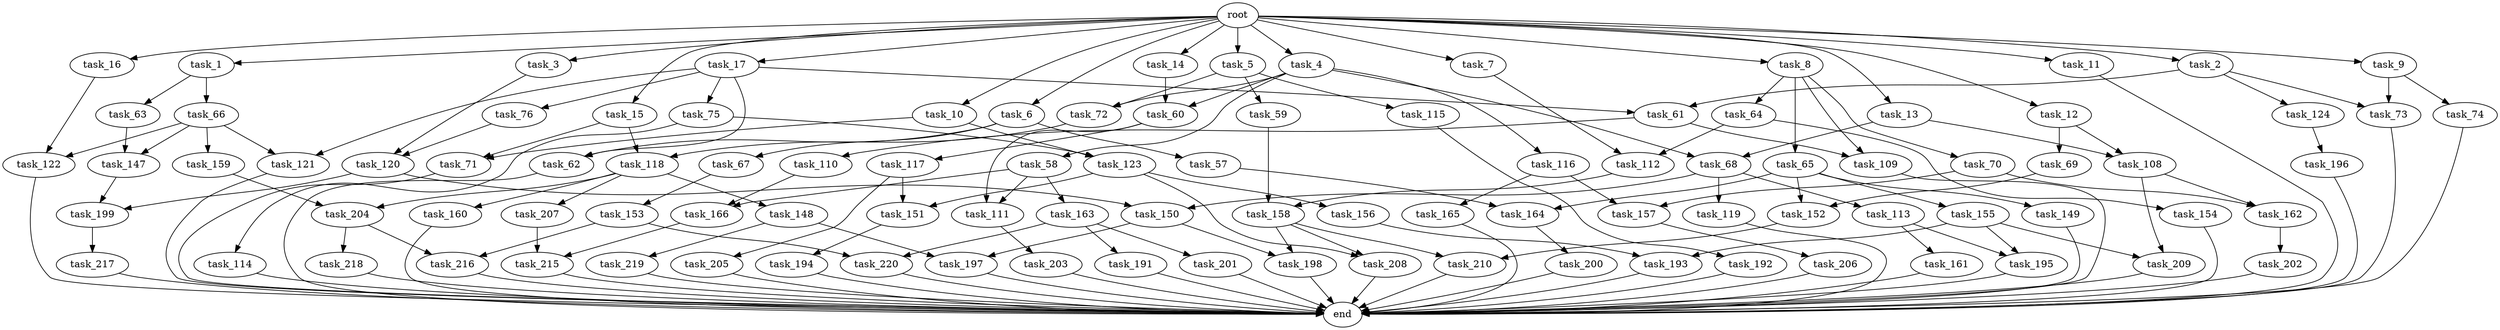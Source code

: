 digraph G {
  task_67 [size="69578470195.199997"];
  task_193 [size="111669149696.000000"];
  task_12 [size="102.400000"];
  task_201 [size="69578470195.199997"];
  task_5 [size="102.400000"];
  task_217 [size="85899345920.000000"];
  task_63 [size="85899345920.000000"];
  task_196 [size="7730941132.800000"];
  task_164 [size="44667659878.400002"];
  task_17 [size="102.400000"];
  task_2 [size="102.400000"];
  task_121 [size="89335319756.800003"];
  task_216 [size="93630287052.800003"];
  task_208 [size="61847529062.400002"];
  task_197 [size="111669149696.000000"];
  task_166 [size="21474836480.000000"];
  task_207 [size="69578470195.199997"];
  task_60 [size="171798691840.000000"];
  task_15 [size="102.400000"];
  task_163 [size="7730941132.800000"];
  task_58 [size="85899345920.000000"];
  task_11 [size="102.400000"];
  task_150 [size="34359738368.000000"];
  task_165 [size="7730941132.800000"];
  task_191 [size="69578470195.199997"];
  task_64 [size="13743895347.200001"];
  task_156 [size="30923764531.200001"];
  root [size="0.000000"];
  task_72 [size="89335319756.800003"];
  task_69 [size="54975581388.800003"];
  task_147 [size="155477816115.200012"];
  task_119 [size="3435973836.800000"];
  task_74 [size="21474836480.000000"];
  task_152 [size="27487790694.400002"];
  task_9 [size="102.400000"];
  task_114 [size="13743895347.200001"];
  task_8 [size="102.400000"];
  task_155 [size="13743895347.200001"];
  task_215 [size="62706522521.600006"];
  task_109 [size="99643241267.200012"];
  task_122 [size="93630287052.800003"];
  task_194 [size="85899345920.000000"];
  task_57 [size="69578470195.199997"];
  task_66 [size="85899345920.000000"];
  task_206 [size="13743895347.200001"];
  task_198 [size="73014444032.000000"];
  task_151 [size="44667659878.400002"];
  task_116 [size="85899345920.000000"];
  task_199 [size="85899345920.000000"];
  task_148 [size="69578470195.199997"];
  task_1 [size="102.400000"];
  task_3 [size="102.400000"];
  task_200 [size="69578470195.199997"];
  task_157 [size="49821620633.600006"];
  task_7 [size="102.400000"];
  task_75 [size="3435973836.800000"];
  task_220 [size="77309411328.000000"];
  task_149 [size="13743895347.200001"];
  task_4 [size="102.400000"];
  end [size="0.000000"];
  task_111 [size="93630287052.800003"];
  task_123 [size="44667659878.400002"];
  task_117 [size="85899345920.000000"];
  task_16 [size="102.400000"];
  task_68 [size="107374182400.000000"];
  task_159 [size="85899345920.000000"];
  task_154 [size="69578470195.199997"];
  task_6 [size="102.400000"];
  task_160 [size="69578470195.199997"];
  task_62 [size="73014444032.000000"];
  task_192 [size="30923764531.200001"];
  task_112 [size="83322365542.400009"];
  task_65 [size="13743895347.200001"];
  task_115 [size="3435973836.800000"];
  task_113 [size="3435973836.800000"];
  task_158 [size="11166914969.600000"];
  task_202 [size="21474836480.000000"];
  task_118 [size="15461882265.600000"];
  task_120 [size="155477816115.200012"];
  task_204 [size="73014444032.000000"];
  task_124 [size="54975581388.800003"];
  task_210 [size="34359738368.000000"];
  task_73 [size="76450417868.800003"];
  task_162 [size="111669149696.000000"];
  task_203 [size="85899345920.000000"];
  task_61 [size="58411555225.600006"];
  task_209 [size="139156940390.399994"];
  task_76 [size="3435973836.800000"];
  task_59 [size="3435973836.800000"];
  task_70 [size="13743895347.200001"];
  task_161 [size="7730941132.800000"];
  task_13 [size="102.400000"];
  task_218 [size="85899345920.000000"];
  task_219 [size="69578470195.199997"];
  task_71 [size="38654705664.000000"];
  task_10 [size="102.400000"];
  task_110 [size="85899345920.000000"];
  task_205 [size="13743895347.200001"];
  task_108 [size="76450417868.800003"];
  task_195 [size="77309411328.000000"];
  task_153 [size="7730941132.800000"];
  task_14 [size="102.400000"];

  task_67 -> task_153 [size="75497472.000000"];
  task_193 -> end [size="1.000000"];
  task_12 -> task_108 [size="536870912.000000"];
  task_12 -> task_69 [size="536870912.000000"];
  task_201 -> end [size="1.000000"];
  task_5 -> task_115 [size="33554432.000000"];
  task_5 -> task_59 [size="33554432.000000"];
  task_5 -> task_72 [size="33554432.000000"];
  task_217 -> end [size="1.000000"];
  task_63 -> task_147 [size="679477248.000000"];
  task_196 -> end [size="1.000000"];
  task_164 -> task_200 [size="679477248.000000"];
  task_17 -> task_61 [size="33554432.000000"];
  task_17 -> task_121 [size="33554432.000000"];
  task_17 -> task_62 [size="33554432.000000"];
  task_17 -> task_75 [size="33554432.000000"];
  task_17 -> task_76 [size="33554432.000000"];
  task_2 -> task_124 [size="536870912.000000"];
  task_2 -> task_61 [size="536870912.000000"];
  task_2 -> task_73 [size="536870912.000000"];
  task_121 -> end [size="1.000000"];
  task_216 -> end [size="1.000000"];
  task_208 -> end [size="1.000000"];
  task_197 -> end [size="1.000000"];
  task_166 -> task_215 [size="75497472.000000"];
  task_207 -> task_215 [size="536870912.000000"];
  task_60 -> task_111 [size="838860800.000000"];
  task_60 -> task_117 [size="838860800.000000"];
  task_15 -> task_118 [size="75497472.000000"];
  task_15 -> task_71 [size="75497472.000000"];
  task_163 -> task_220 [size="679477248.000000"];
  task_163 -> task_201 [size="679477248.000000"];
  task_163 -> task_191 [size="679477248.000000"];
  task_58 -> task_166 [size="75497472.000000"];
  task_58 -> task_111 [size="75497472.000000"];
  task_58 -> task_163 [size="75497472.000000"];
  task_11 -> end [size="1.000000"];
  task_150 -> task_197 [size="411041792.000000"];
  task_150 -> task_198 [size="411041792.000000"];
  task_165 -> end [size="1.000000"];
  task_191 -> end [size="1.000000"];
  task_64 -> task_112 [size="679477248.000000"];
  task_64 -> task_154 [size="679477248.000000"];
  task_156 -> task_193 [size="411041792.000000"];
  root -> task_7 [size="1.000000"];
  root -> task_8 [size="1.000000"];
  root -> task_12 [size="1.000000"];
  root -> task_4 [size="1.000000"];
  root -> task_1 [size="1.000000"];
  root -> task_3 [size="1.000000"];
  root -> task_16 [size="1.000000"];
  root -> task_5 [size="1.000000"];
  root -> task_10 [size="1.000000"];
  root -> task_6 [size="1.000000"];
  root -> task_17 [size="1.000000"];
  root -> task_9 [size="1.000000"];
  root -> task_11 [size="1.000000"];
  root -> task_2 [size="1.000000"];
  root -> task_13 [size="1.000000"];
  root -> task_14 [size="1.000000"];
  root -> task_15 [size="1.000000"];
  task_72 -> task_118 [size="75497472.000000"];
  task_69 -> task_152 [size="134217728.000000"];
  task_147 -> task_199 [size="536870912.000000"];
  task_119 -> end [size="1.000000"];
  task_74 -> end [size="1.000000"];
  task_152 -> task_210 [size="33554432.000000"];
  task_9 -> task_73 [size="209715200.000000"];
  task_9 -> task_74 [size="209715200.000000"];
  task_114 -> end [size="1.000000"];
  task_8 -> task_64 [size="134217728.000000"];
  task_8 -> task_65 [size="134217728.000000"];
  task_8 -> task_70 [size="134217728.000000"];
  task_8 -> task_109 [size="134217728.000000"];
  task_155 -> task_193 [size="679477248.000000"];
  task_155 -> task_195 [size="679477248.000000"];
  task_155 -> task_209 [size="679477248.000000"];
  task_215 -> end [size="1.000000"];
  task_109 -> end [size="1.000000"];
  task_122 -> end [size="1.000000"];
  task_194 -> end [size="1.000000"];
  task_57 -> task_164 [size="301989888.000000"];
  task_66 -> task_121 [size="838860800.000000"];
  task_66 -> task_147 [size="838860800.000000"];
  task_66 -> task_159 [size="838860800.000000"];
  task_66 -> task_122 [size="838860800.000000"];
  task_206 -> end [size="1.000000"];
  task_198 -> end [size="1.000000"];
  task_151 -> task_194 [size="838860800.000000"];
  task_116 -> task_157 [size="75497472.000000"];
  task_116 -> task_165 [size="75497472.000000"];
  task_199 -> task_217 [size="838860800.000000"];
  task_148 -> task_219 [size="679477248.000000"];
  task_148 -> task_197 [size="679477248.000000"];
  task_1 -> task_63 [size="838860800.000000"];
  task_1 -> task_66 [size="838860800.000000"];
  task_3 -> task_120 [size="838860800.000000"];
  task_200 -> end [size="1.000000"];
  task_157 -> task_206 [size="134217728.000000"];
  task_7 -> task_112 [size="134217728.000000"];
  task_75 -> task_123 [size="134217728.000000"];
  task_75 -> task_114 [size="134217728.000000"];
  task_220 -> end [size="1.000000"];
  task_149 -> end [size="1.000000"];
  task_4 -> task_116 [size="838860800.000000"];
  task_4 -> task_58 [size="838860800.000000"];
  task_4 -> task_72 [size="838860800.000000"];
  task_4 -> task_68 [size="838860800.000000"];
  task_4 -> task_60 [size="838860800.000000"];
  task_111 -> task_203 [size="838860800.000000"];
  task_123 -> task_156 [size="301989888.000000"];
  task_123 -> task_208 [size="301989888.000000"];
  task_123 -> task_151 [size="301989888.000000"];
  task_117 -> task_205 [size="134217728.000000"];
  task_117 -> task_151 [size="134217728.000000"];
  task_16 -> task_122 [size="75497472.000000"];
  task_68 -> task_119 [size="33554432.000000"];
  task_68 -> task_150 [size="33554432.000000"];
  task_68 -> task_113 [size="33554432.000000"];
  task_159 -> task_204 [size="33554432.000000"];
  task_154 -> end [size="1.000000"];
  task_6 -> task_67 [size="679477248.000000"];
  task_6 -> task_62 [size="679477248.000000"];
  task_6 -> task_57 [size="679477248.000000"];
  task_160 -> end [size="1.000000"];
  task_62 -> end [size="1.000000"];
  task_192 -> end [size="1.000000"];
  task_112 -> task_158 [size="75497472.000000"];
  task_65 -> task_152 [size="134217728.000000"];
  task_65 -> task_149 [size="134217728.000000"];
  task_65 -> task_164 [size="134217728.000000"];
  task_65 -> task_155 [size="134217728.000000"];
  task_115 -> task_192 [size="301989888.000000"];
  task_113 -> task_195 [size="75497472.000000"];
  task_113 -> task_161 [size="75497472.000000"];
  task_158 -> task_208 [size="301989888.000000"];
  task_158 -> task_210 [size="301989888.000000"];
  task_158 -> task_198 [size="301989888.000000"];
  task_202 -> end [size="1.000000"];
  task_118 -> task_160 [size="679477248.000000"];
  task_118 -> task_207 [size="679477248.000000"];
  task_118 -> task_148 [size="679477248.000000"];
  task_118 -> task_204 [size="679477248.000000"];
  task_120 -> task_150 [size="301989888.000000"];
  task_120 -> task_199 [size="301989888.000000"];
  task_204 -> task_216 [size="838860800.000000"];
  task_204 -> task_218 [size="838860800.000000"];
  task_124 -> task_196 [size="75497472.000000"];
  task_210 -> end [size="1.000000"];
  task_73 -> end [size="1.000000"];
  task_162 -> task_202 [size="209715200.000000"];
  task_203 -> end [size="1.000000"];
  task_61 -> task_110 [size="838860800.000000"];
  task_61 -> task_109 [size="838860800.000000"];
  task_209 -> end [size="1.000000"];
  task_76 -> task_120 [size="679477248.000000"];
  task_59 -> task_158 [size="33554432.000000"];
  task_70 -> task_157 [size="411041792.000000"];
  task_70 -> task_162 [size="411041792.000000"];
  task_161 -> end [size="1.000000"];
  task_13 -> task_108 [size="209715200.000000"];
  task_13 -> task_68 [size="209715200.000000"];
  task_218 -> end [size="1.000000"];
  task_219 -> end [size="1.000000"];
  task_71 -> end [size="1.000000"];
  task_10 -> task_123 [size="301989888.000000"];
  task_10 -> task_71 [size="301989888.000000"];
  task_110 -> task_166 [size="134217728.000000"];
  task_205 -> end [size="1.000000"];
  task_108 -> task_162 [size="679477248.000000"];
  task_108 -> task_209 [size="679477248.000000"];
  task_195 -> end [size="1.000000"];
  task_153 -> task_220 [size="75497472.000000"];
  task_153 -> task_216 [size="75497472.000000"];
  task_14 -> task_60 [size="838860800.000000"];
}
